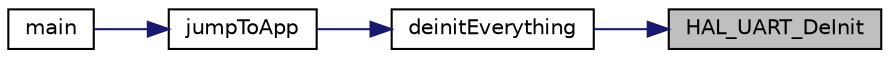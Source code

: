 digraph "HAL_UART_DeInit"
{
 // LATEX_PDF_SIZE
  edge [fontname="Helvetica",fontsize="10",labelfontname="Helvetica",labelfontsize="10"];
  node [fontname="Helvetica",fontsize="10",shape=record];
  rankdir="RL";
  Node1 [label="HAL_UART_DeInit",height=0.2,width=0.4,color="black", fillcolor="grey75", style="filled", fontcolor="black",tooltip=" "];
  Node1 -> Node2 [dir="back",color="midnightblue",fontsize="10",style="solid"];
  Node2 [label="deinitEverything",height=0.2,width=0.4,color="black", fillcolor="white", style="filled",URL="$bootloader_main_8c.html#abc0f16be0d136ae4392a954edb12cbe0",tooltip=" "];
  Node2 -> Node3 [dir="back",color="midnightblue",fontsize="10",style="solid"];
  Node3 [label="jumpToApp",height=0.2,width=0.4,color="black", fillcolor="white", style="filled",URL="$bootloader_main_8h.html#a1ac0dd897f22b1f895670c8b55a3338c",tooltip=" "];
  Node3 -> Node4 [dir="back",color="midnightblue",fontsize="10",style="solid"];
  Node4 [label="main",height=0.2,width=0.4,color="black", fillcolor="white", style="filled",URL="$main_8c.html#a840291bc02cba5474a4cb46a9b9566fe",tooltip="The application entry point."];
}
